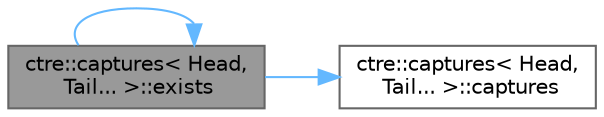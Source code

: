 digraph "ctre::captures&lt; Head, Tail... &gt;::exists"
{
 // LATEX_PDF_SIZE
  bgcolor="transparent";
  edge [fontname=Helvetica,fontsize=10,labelfontname=Helvetica,labelfontsize=10];
  node [fontname=Helvetica,fontsize=10,shape=box,height=0.2,width=0.4];
  rankdir="LR";
  Node1 [id="Node000001",label="ctre::captures\< Head,\l Tail... \>::exists",height=0.2,width=0.4,color="gray40", fillcolor="grey60", style="filled", fontcolor="black",tooltip=" "];
  Node1 -> Node2 [id="edge1_Node000001_Node000002",color="steelblue1",style="solid",tooltip=" "];
  Node2 [id="Node000002",label="ctre::captures\< Head,\l Tail... \>::captures",height=0.2,width=0.4,color="grey40", fillcolor="white", style="filled",URL="$structctre_1_1captures_3_01_head_00_01_tail_8_8_8_01_4.html#a38f83fa0434753c86d862e8611212f52",tooltip=" "];
  Node1 -> Node1 [id="edge2_Node000001_Node000001",color="steelblue1",style="solid",tooltip=" "];
}
